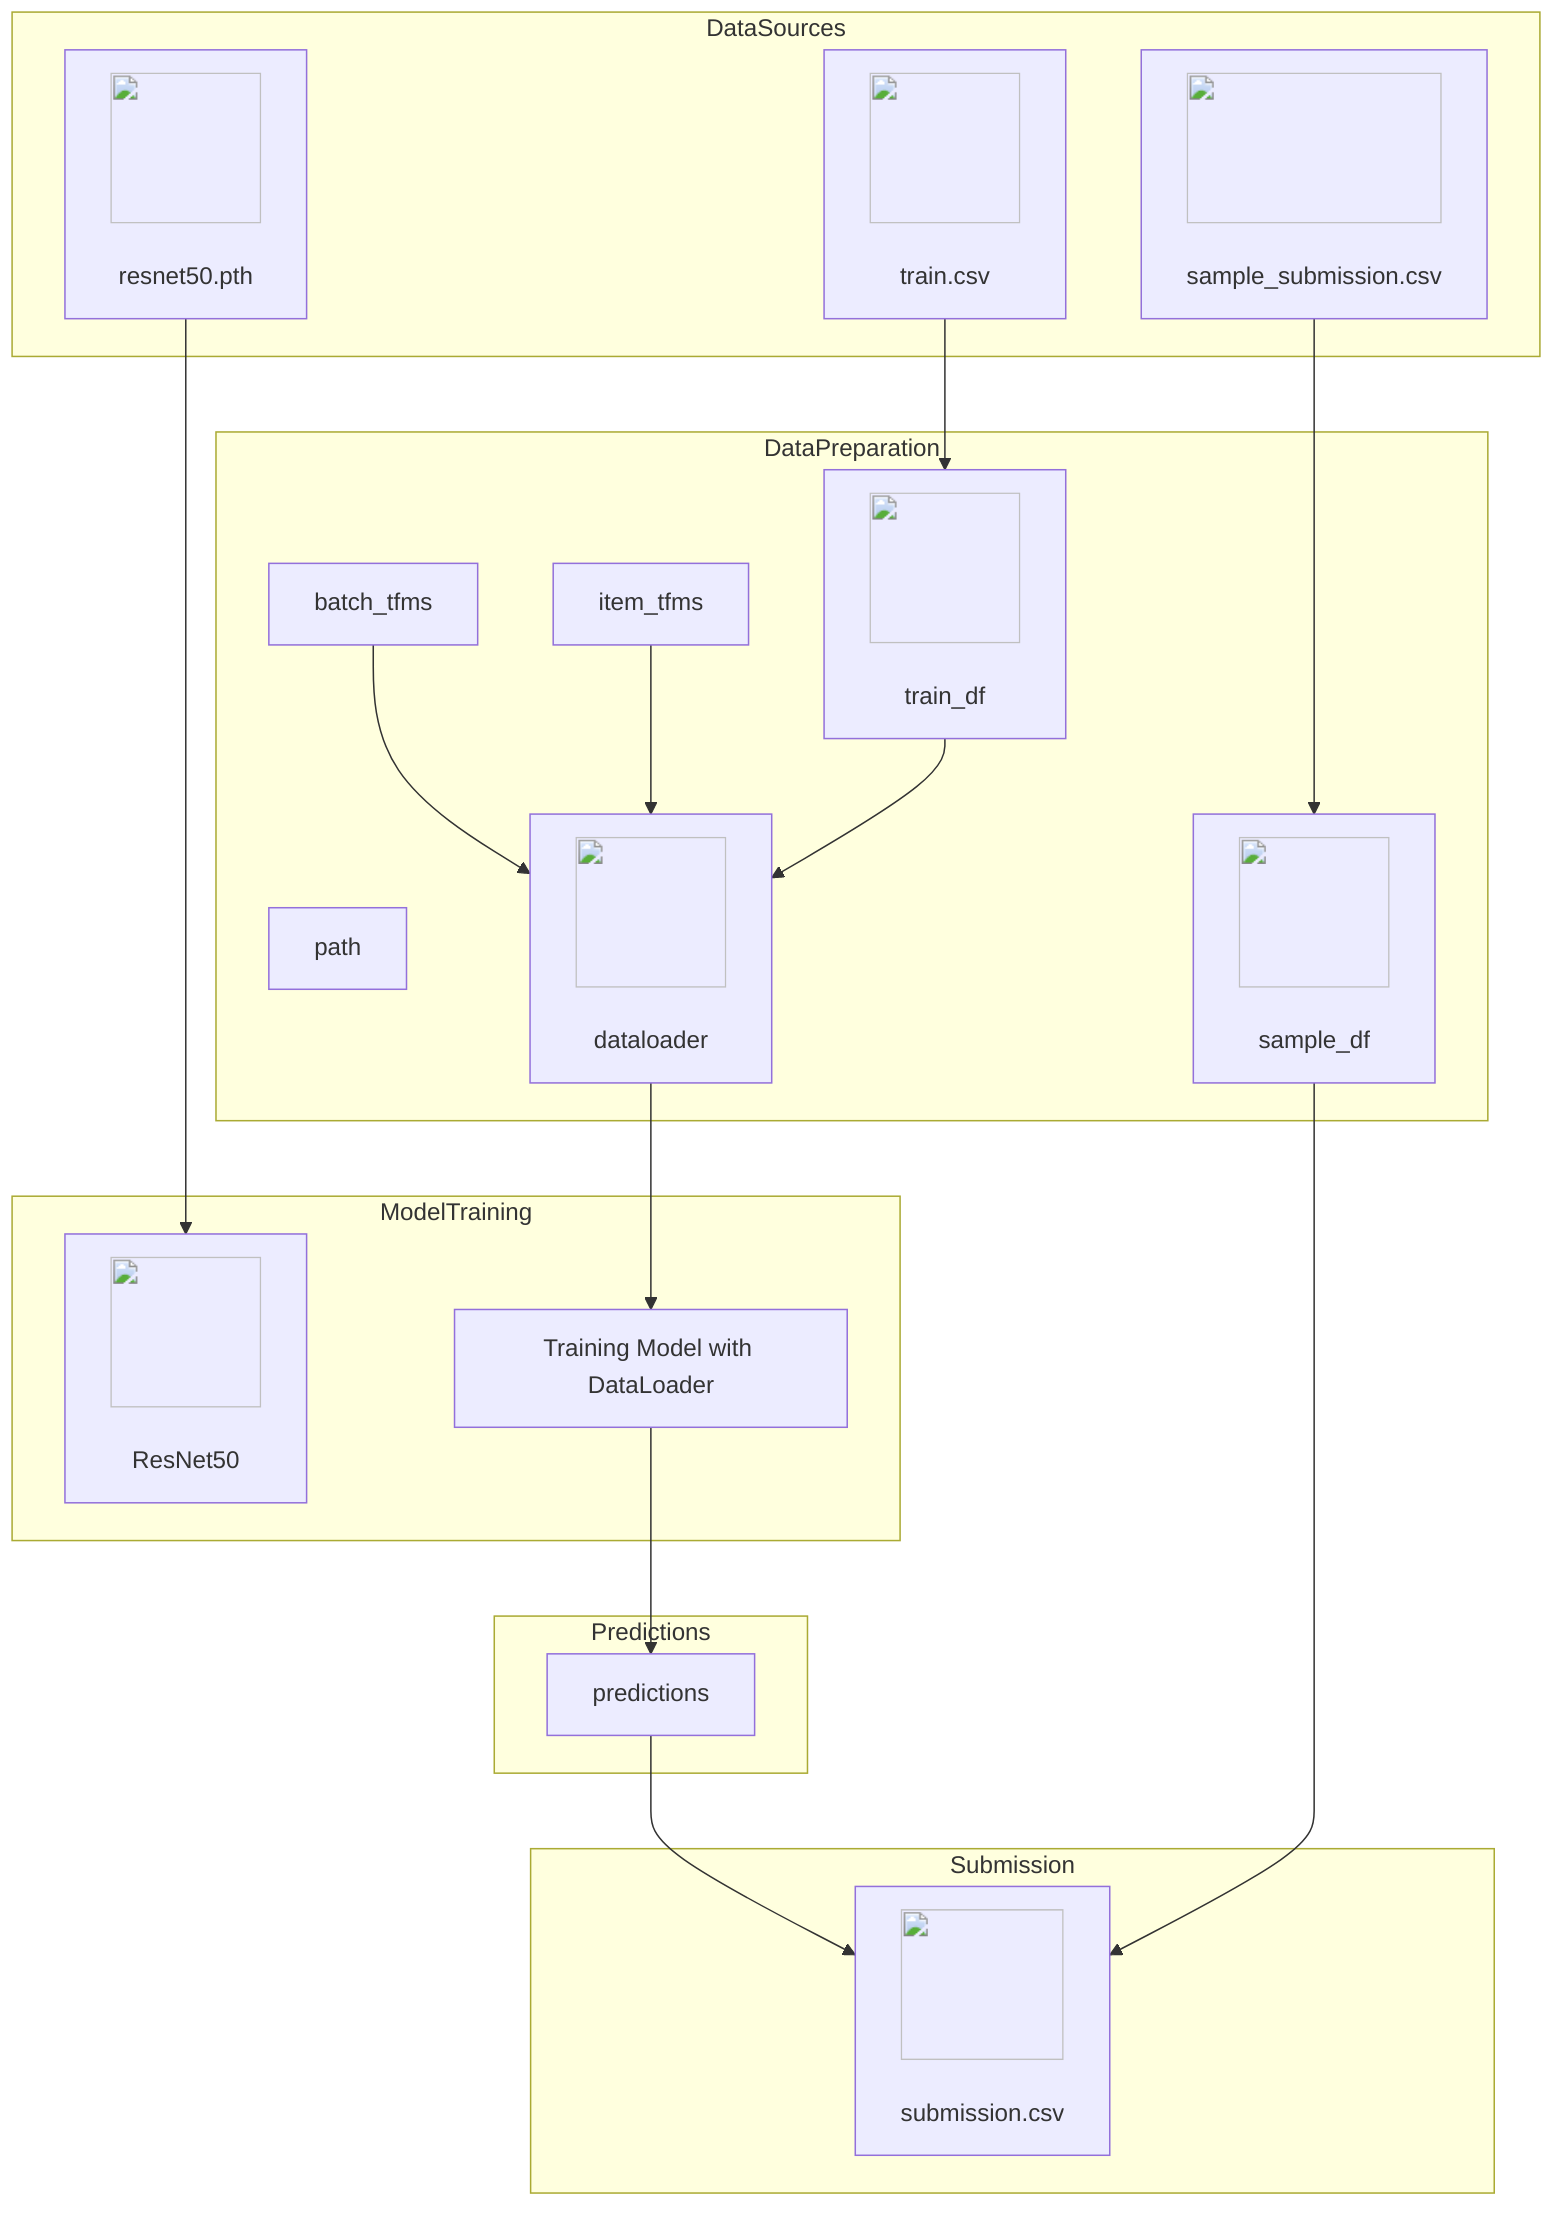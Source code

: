 flowchart TD;
    subgraph DataSources
        A1["<img src='icons/file.svg' width=100 height=100/> <br/> train.csv"]
        A2["<img src='icons/file.svg' width=100 height=100/> <br/> sample_submission.csv"]
        A3["<img src='icons/file.svg' width=100 height=100/> <br/> resnet50.pth"]
    end

    subgraph DataPreparation
        B1["path"]
        B2["<img src='icons/table.svg' width=100 height=100/> <br/> train_df"]
        B3["item_tfms"]
        B4["batch_tfms"]
        B5["<img src='icons/column_split.svg' width=100 height=100/> <br/> dataloader"]
        B6["<img src='icons/table.svg' width=100 height=100/> <br/> sample_df"]
    end

    subgraph ModelTraining
        C1["<img src='icons/brain.svg' width=100 height=100/> <br/> ResNet50"]
        C2["Training Model with DataLoader"]
    end

    subgraph Predictions
        D1["predictions"]
    end

    subgraph Submission
        E1["<img src='icons/file.svg' width=100 height=100/> <br/> submission.csv"]
    end

    %% Data Flow
    A1 --> B2
    A2 --> B6
    A3 --> C1
    B2 --> B5
    B3 --> B5
    B4 --> B5
    B5 --> C2
    C2 --> D1
    B6 --> E1
    D1 --> E1